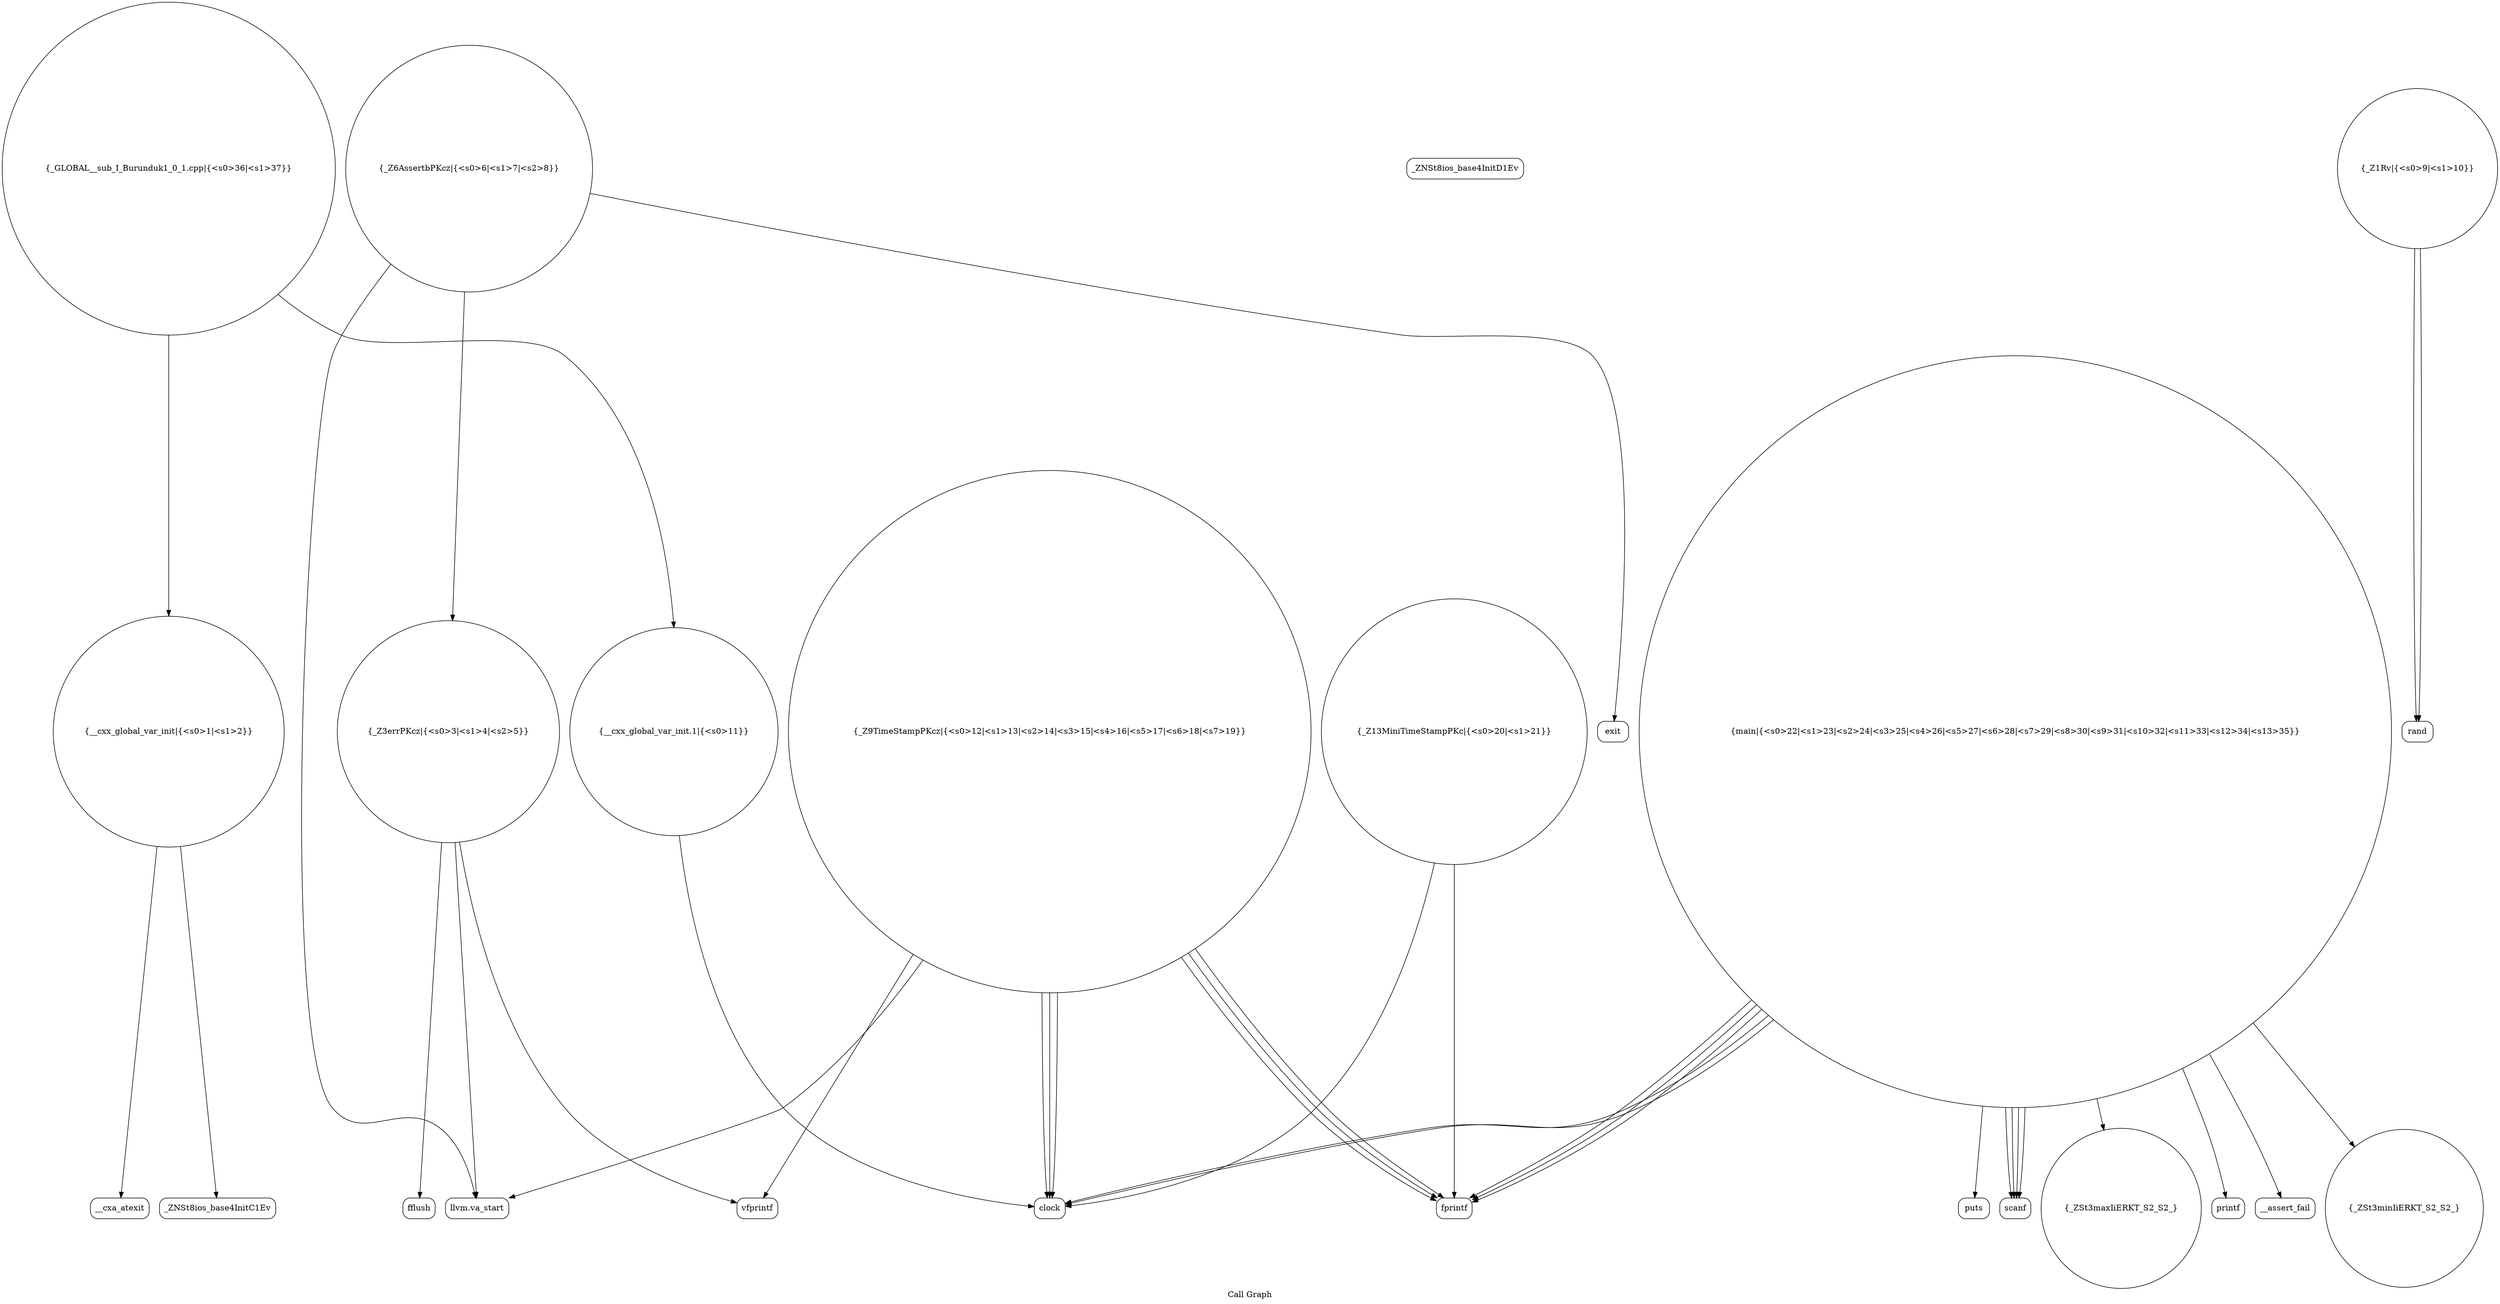 digraph "Call Graph" {
	label="Call Graph";

	Node0x55681a793060 [shape=record,shape=circle,label="{__cxx_global_var_init|{<s0>1|<s1>2}}"];
	Node0x55681a793060:s0 -> Node0x55681a7934f0[color=black];
	Node0x55681a793060:s1 -> Node0x55681a7935f0[color=black];
	Node0x55681a7937f0 [shape=record,shape=Mrecord,label="{fflush}"];
	Node0x55681a793b70 [shape=record,shape=circle,label="{_Z9TimeStampPKcz|{<s0>12|<s1>13|<s2>14|<s3>15|<s4>16|<s5>17|<s6>18|<s7>19}}"];
	Node0x55681a793b70:s0 -> Node0x55681a7936f0[color=black];
	Node0x55681a793b70:s1 -> Node0x55681a793af0[color=black];
	Node0x55681a793b70:s2 -> Node0x55681a793bf0[color=black];
	Node0x55681a793b70:s3 -> Node0x55681a793770[color=black];
	Node0x55681a793b70:s4 -> Node0x55681a793bf0[color=black];
	Node0x55681a793b70:s5 -> Node0x55681a793af0[color=black];
	Node0x55681a793b70:s6 -> Node0x55681a793bf0[color=black];
	Node0x55681a793b70:s7 -> Node0x55681a793af0[color=black];
	Node0x55681a793ef0 [shape=record,shape=circle,label="{_ZSt3minIiERKT_S2_S2_}"];
	Node0x55681a793570 [shape=record,shape=Mrecord,label="{_ZNSt8ios_base4InitD1Ev}"];
	Node0x55681a7938f0 [shape=record,shape=Mrecord,label="{exit}"];
	Node0x55681a793c70 [shape=record,shape=circle,label="{_Z13MiniTimeStampPKc|{<s0>20|<s1>21}}"];
	Node0x55681a793c70:s0 -> Node0x55681a793af0[color=black];
	Node0x55681a793c70:s1 -> Node0x55681a793bf0[color=black];
	Node0x55681a793ff0 [shape=record,shape=Mrecord,label="{puts}"];
	Node0x55681a793670 [shape=record,shape=circle,label="{_Z3errPKcz|{<s0>3|<s1>4|<s2>5}}"];
	Node0x55681a793670:s0 -> Node0x55681a7936f0[color=black];
	Node0x55681a793670:s1 -> Node0x55681a793770[color=black];
	Node0x55681a793670:s2 -> Node0x55681a7937f0[color=black];
	Node0x55681a7939f0 [shape=record,shape=Mrecord,label="{rand}"];
	Node0x55681a793d70 [shape=record,shape=Mrecord,label="{scanf}"];
	Node0x55681a793770 [shape=record,shape=Mrecord,label="{vfprintf}"];
	Node0x55681a793af0 [shape=record,shape=Mrecord,label="{clock}"];
	Node0x55681a793e70 [shape=record,shape=circle,label="{_ZSt3maxIiERKT_S2_S2_}"];
	Node0x55681a7934f0 [shape=record,shape=Mrecord,label="{_ZNSt8ios_base4InitC1Ev}"];
	Node0x55681a793870 [shape=record,shape=circle,label="{_Z6AssertbPKcz|{<s0>6|<s1>7|<s2>8}}"];
	Node0x55681a793870:s0 -> Node0x55681a7936f0[color=black];
	Node0x55681a793870:s1 -> Node0x55681a793670[color=black];
	Node0x55681a793870:s2 -> Node0x55681a7938f0[color=black];
	Node0x55681a793bf0 [shape=record,shape=Mrecord,label="{fprintf}"];
	Node0x55681a793f70 [shape=record,shape=Mrecord,label="{printf}"];
	Node0x55681a7935f0 [shape=record,shape=Mrecord,label="{__cxa_atexit}"];
	Node0x55681a793970 [shape=record,shape=circle,label="{_Z1Rv|{<s0>9|<s1>10}}"];
	Node0x55681a793970:s0 -> Node0x55681a7939f0[color=black];
	Node0x55681a793970:s1 -> Node0x55681a7939f0[color=black];
	Node0x55681a793cf0 [shape=record,shape=circle,label="{main|{<s0>22|<s1>23|<s2>24|<s3>25|<s4>26|<s5>27|<s6>28|<s7>29|<s8>30|<s9>31|<s10>32|<s11>33|<s12>34|<s13>35}}"];
	Node0x55681a793cf0:s0 -> Node0x55681a793af0[color=black];
	Node0x55681a793cf0:s1 -> Node0x55681a793bf0[color=black];
	Node0x55681a793cf0:s2 -> Node0x55681a793d70[color=black];
	Node0x55681a793cf0:s3 -> Node0x55681a793bf0[color=black];
	Node0x55681a793cf0:s4 -> Node0x55681a793d70[color=black];
	Node0x55681a793cf0:s5 -> Node0x55681a793d70[color=black];
	Node0x55681a793cf0:s6 -> Node0x55681a793d70[color=black];
	Node0x55681a793cf0:s7 -> Node0x55681a793df0[color=black];
	Node0x55681a793cf0:s8 -> Node0x55681a793ef0[color=black];
	Node0x55681a793cf0:s9 -> Node0x55681a793e70[color=black];
	Node0x55681a793cf0:s10 -> Node0x55681a793f70[color=black];
	Node0x55681a793cf0:s11 -> Node0x55681a793ff0[color=black];
	Node0x55681a793cf0:s12 -> Node0x55681a793af0[color=black];
	Node0x55681a793cf0:s13 -> Node0x55681a793bf0[color=black];
	Node0x55681a794070 [shape=record,shape=circle,label="{_GLOBAL__sub_I_Burunduk1_0_1.cpp|{<s0>36|<s1>37}}"];
	Node0x55681a794070:s0 -> Node0x55681a793060[color=black];
	Node0x55681a794070:s1 -> Node0x55681a793a70[color=black];
	Node0x55681a7936f0 [shape=record,shape=Mrecord,label="{llvm.va_start}"];
	Node0x55681a793a70 [shape=record,shape=circle,label="{__cxx_global_var_init.1|{<s0>11}}"];
	Node0x55681a793a70:s0 -> Node0x55681a793af0[color=black];
	Node0x55681a793df0 [shape=record,shape=Mrecord,label="{__assert_fail}"];
}

